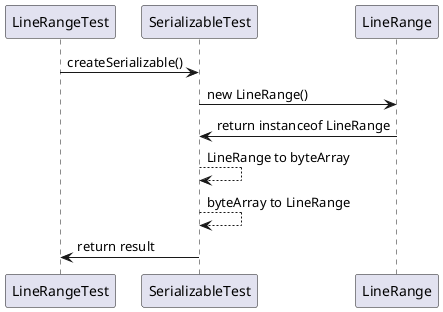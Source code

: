 @startuml
LineRangeTest -> SerializableTest: createSerializable()
SerializableTest -> LineRange: new LineRange()
LineRange -> SerializableTest: return instanceof LineRange
SerializableTest --> SerializableTest : LineRange to byteArray
SerializableTest --> SerializableTest : byteArray to LineRange
SerializableTest -> LineRangeTest : return result
@enduml
